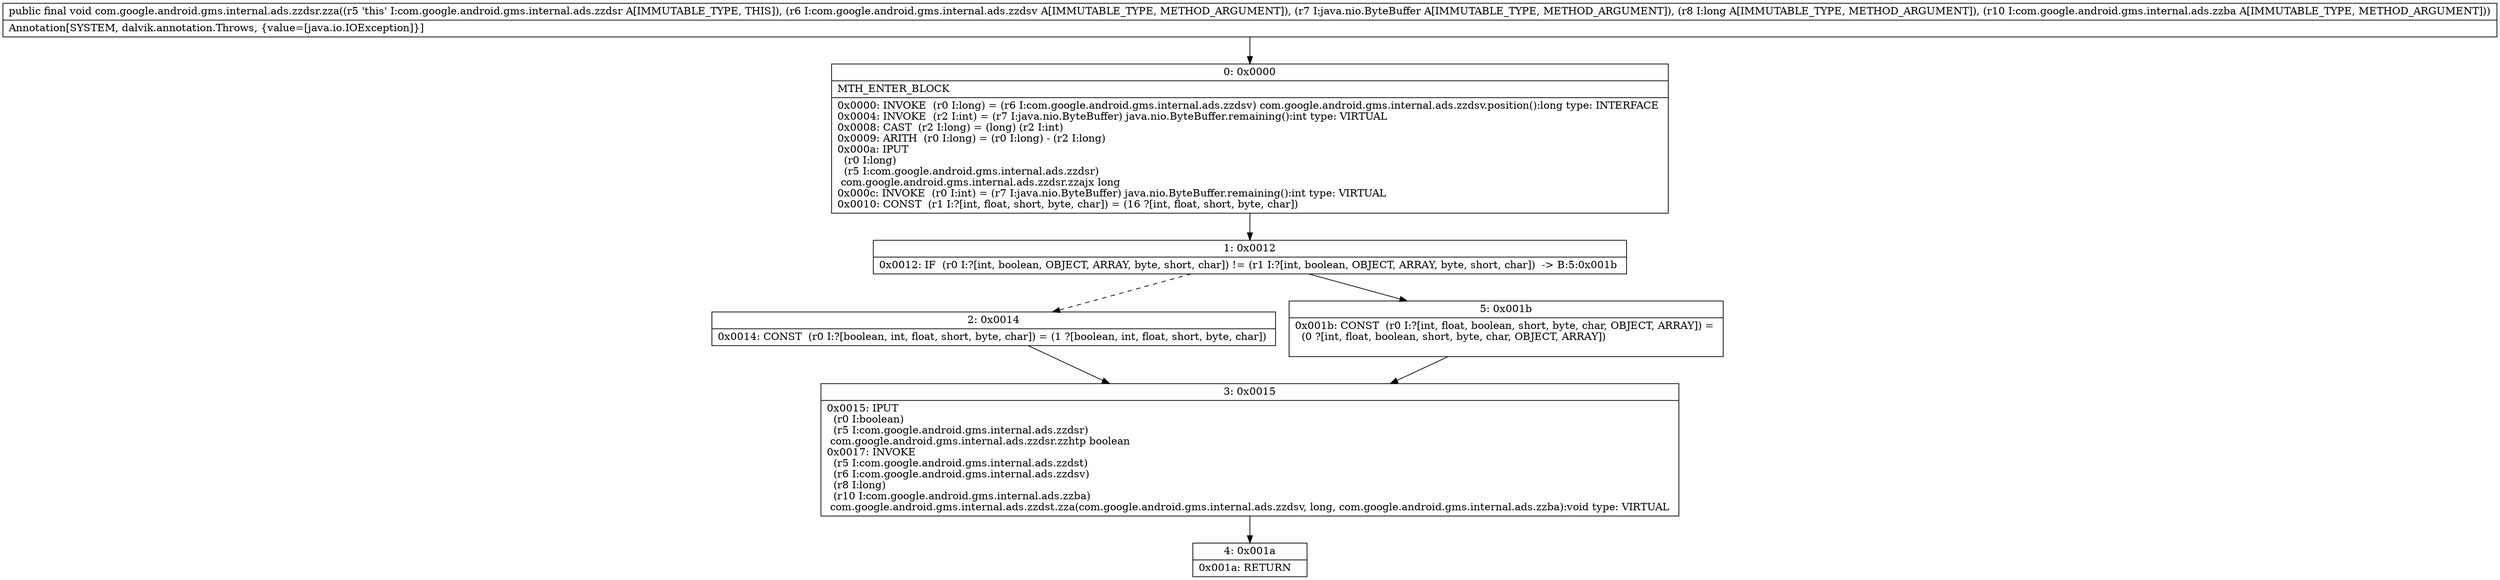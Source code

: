 digraph "CFG forcom.google.android.gms.internal.ads.zzdsr.zza(Lcom\/google\/android\/gms\/internal\/ads\/zzdsv;Ljava\/nio\/ByteBuffer;JLcom\/google\/android\/gms\/internal\/ads\/zzba;)V" {
Node_0 [shape=record,label="{0\:\ 0x0000|MTH_ENTER_BLOCK\l|0x0000: INVOKE  (r0 I:long) = (r6 I:com.google.android.gms.internal.ads.zzdsv) com.google.android.gms.internal.ads.zzdsv.position():long type: INTERFACE \l0x0004: INVOKE  (r2 I:int) = (r7 I:java.nio.ByteBuffer) java.nio.ByteBuffer.remaining():int type: VIRTUAL \l0x0008: CAST  (r2 I:long) = (long) (r2 I:int) \l0x0009: ARITH  (r0 I:long) = (r0 I:long) \- (r2 I:long) \l0x000a: IPUT  \l  (r0 I:long)\l  (r5 I:com.google.android.gms.internal.ads.zzdsr)\l com.google.android.gms.internal.ads.zzdsr.zzajx long \l0x000c: INVOKE  (r0 I:int) = (r7 I:java.nio.ByteBuffer) java.nio.ByteBuffer.remaining():int type: VIRTUAL \l0x0010: CONST  (r1 I:?[int, float, short, byte, char]) = (16 ?[int, float, short, byte, char]) \l}"];
Node_1 [shape=record,label="{1\:\ 0x0012|0x0012: IF  (r0 I:?[int, boolean, OBJECT, ARRAY, byte, short, char]) != (r1 I:?[int, boolean, OBJECT, ARRAY, byte, short, char])  \-\> B:5:0x001b \l}"];
Node_2 [shape=record,label="{2\:\ 0x0014|0x0014: CONST  (r0 I:?[boolean, int, float, short, byte, char]) = (1 ?[boolean, int, float, short, byte, char]) \l}"];
Node_3 [shape=record,label="{3\:\ 0x0015|0x0015: IPUT  \l  (r0 I:boolean)\l  (r5 I:com.google.android.gms.internal.ads.zzdsr)\l com.google.android.gms.internal.ads.zzdsr.zzhtp boolean \l0x0017: INVOKE  \l  (r5 I:com.google.android.gms.internal.ads.zzdst)\l  (r6 I:com.google.android.gms.internal.ads.zzdsv)\l  (r8 I:long)\l  (r10 I:com.google.android.gms.internal.ads.zzba)\l com.google.android.gms.internal.ads.zzdst.zza(com.google.android.gms.internal.ads.zzdsv, long, com.google.android.gms.internal.ads.zzba):void type: VIRTUAL \l}"];
Node_4 [shape=record,label="{4\:\ 0x001a|0x001a: RETURN   \l}"];
Node_5 [shape=record,label="{5\:\ 0x001b|0x001b: CONST  (r0 I:?[int, float, boolean, short, byte, char, OBJECT, ARRAY]) = \l  (0 ?[int, float, boolean, short, byte, char, OBJECT, ARRAY])\l \l}"];
MethodNode[shape=record,label="{public final void com.google.android.gms.internal.ads.zzdsr.zza((r5 'this' I:com.google.android.gms.internal.ads.zzdsr A[IMMUTABLE_TYPE, THIS]), (r6 I:com.google.android.gms.internal.ads.zzdsv A[IMMUTABLE_TYPE, METHOD_ARGUMENT]), (r7 I:java.nio.ByteBuffer A[IMMUTABLE_TYPE, METHOD_ARGUMENT]), (r8 I:long A[IMMUTABLE_TYPE, METHOD_ARGUMENT]), (r10 I:com.google.android.gms.internal.ads.zzba A[IMMUTABLE_TYPE, METHOD_ARGUMENT]))  | Annotation[SYSTEM, dalvik.annotation.Throws, \{value=[java.io.IOException]\}]\l}"];
MethodNode -> Node_0;
Node_0 -> Node_1;
Node_1 -> Node_2[style=dashed];
Node_1 -> Node_5;
Node_2 -> Node_3;
Node_3 -> Node_4;
Node_5 -> Node_3;
}

